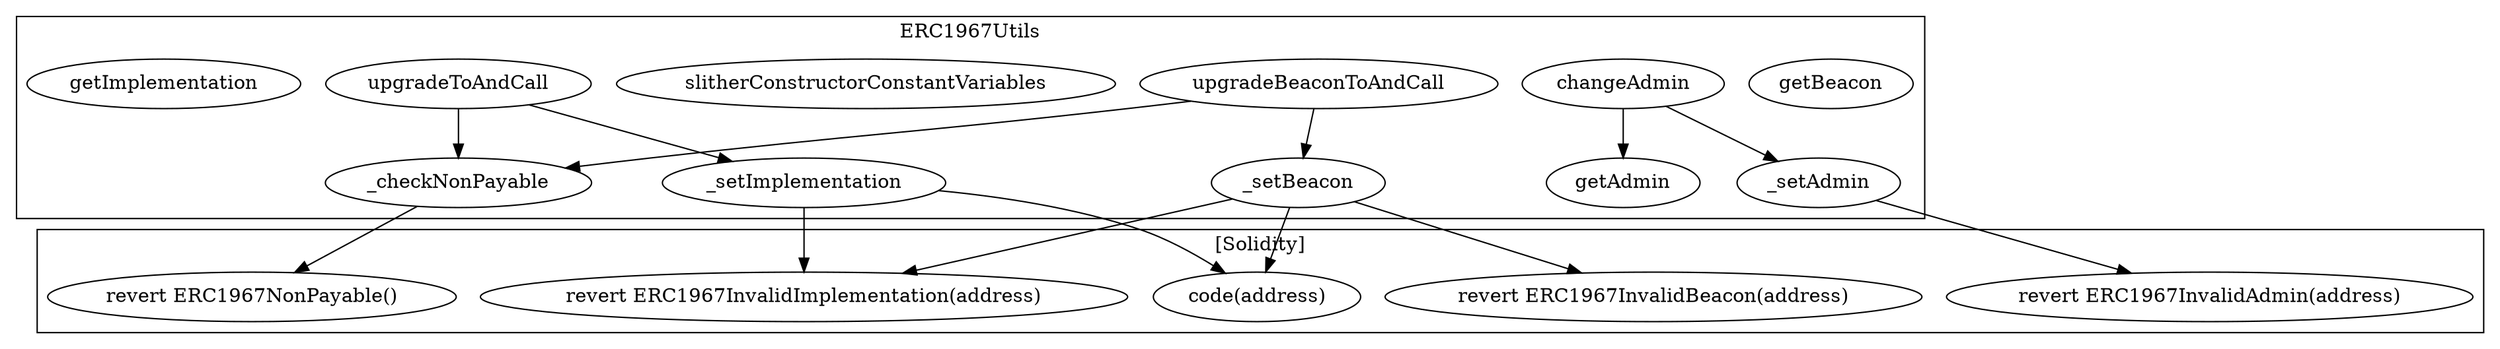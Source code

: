 strict digraph {
subgraph cluster_5476_ERC1967Utils {
label = "ERC1967Utils"
"5476__checkNonPayable" [label="_checkNonPayable"]
"5476_getBeacon" [label="getBeacon"]
"5476__setAdmin" [label="_setAdmin"]
"5476__setBeacon" [label="_setBeacon"]
"5476_upgradeToAndCall" [label="upgradeToAndCall"]
"5476_changeAdmin" [label="changeAdmin"]
"5476_getAdmin" [label="getAdmin"]
"5476_slitherConstructorConstantVariables" [label="slitherConstructorConstantVariables"]
"5476_upgradeBeaconToAndCall" [label="upgradeBeaconToAndCall"]
"5476_getImplementation" [label="getImplementation"]
"5476__setImplementation" [label="_setImplementation"]
"5476_upgradeBeaconToAndCall" -> "5476__setBeacon"
"5476_upgradeToAndCall" -> "5476__setImplementation"
"5476_upgradeToAndCall" -> "5476__checkNonPayable"
"5476_changeAdmin" -> "5476__setAdmin"
"5476_changeAdmin" -> "5476_getAdmin"
"5476_upgradeBeaconToAndCall" -> "5476__checkNonPayable"
}subgraph cluster_solidity {
label = "[Solidity]"
"revert ERC1967NonPayable()" 
"revert ERC1967InvalidImplementation(address)" 
"revert ERC1967InvalidAdmin(address)" 
"revert ERC1967InvalidBeacon(address)" 
"code(address)" 
"5476__setImplementation" -> "code(address)"
"5476__setAdmin" -> "revert ERC1967InvalidAdmin(address)"
"5476__setBeacon" -> "revert ERC1967InvalidBeacon(address)"
"5476__setBeacon" -> "revert ERC1967InvalidImplementation(address)"
"5476__checkNonPayable" -> "revert ERC1967NonPayable()"
"5476__setImplementation" -> "revert ERC1967InvalidImplementation(address)"
"5476__setBeacon" -> "code(address)"
}
}